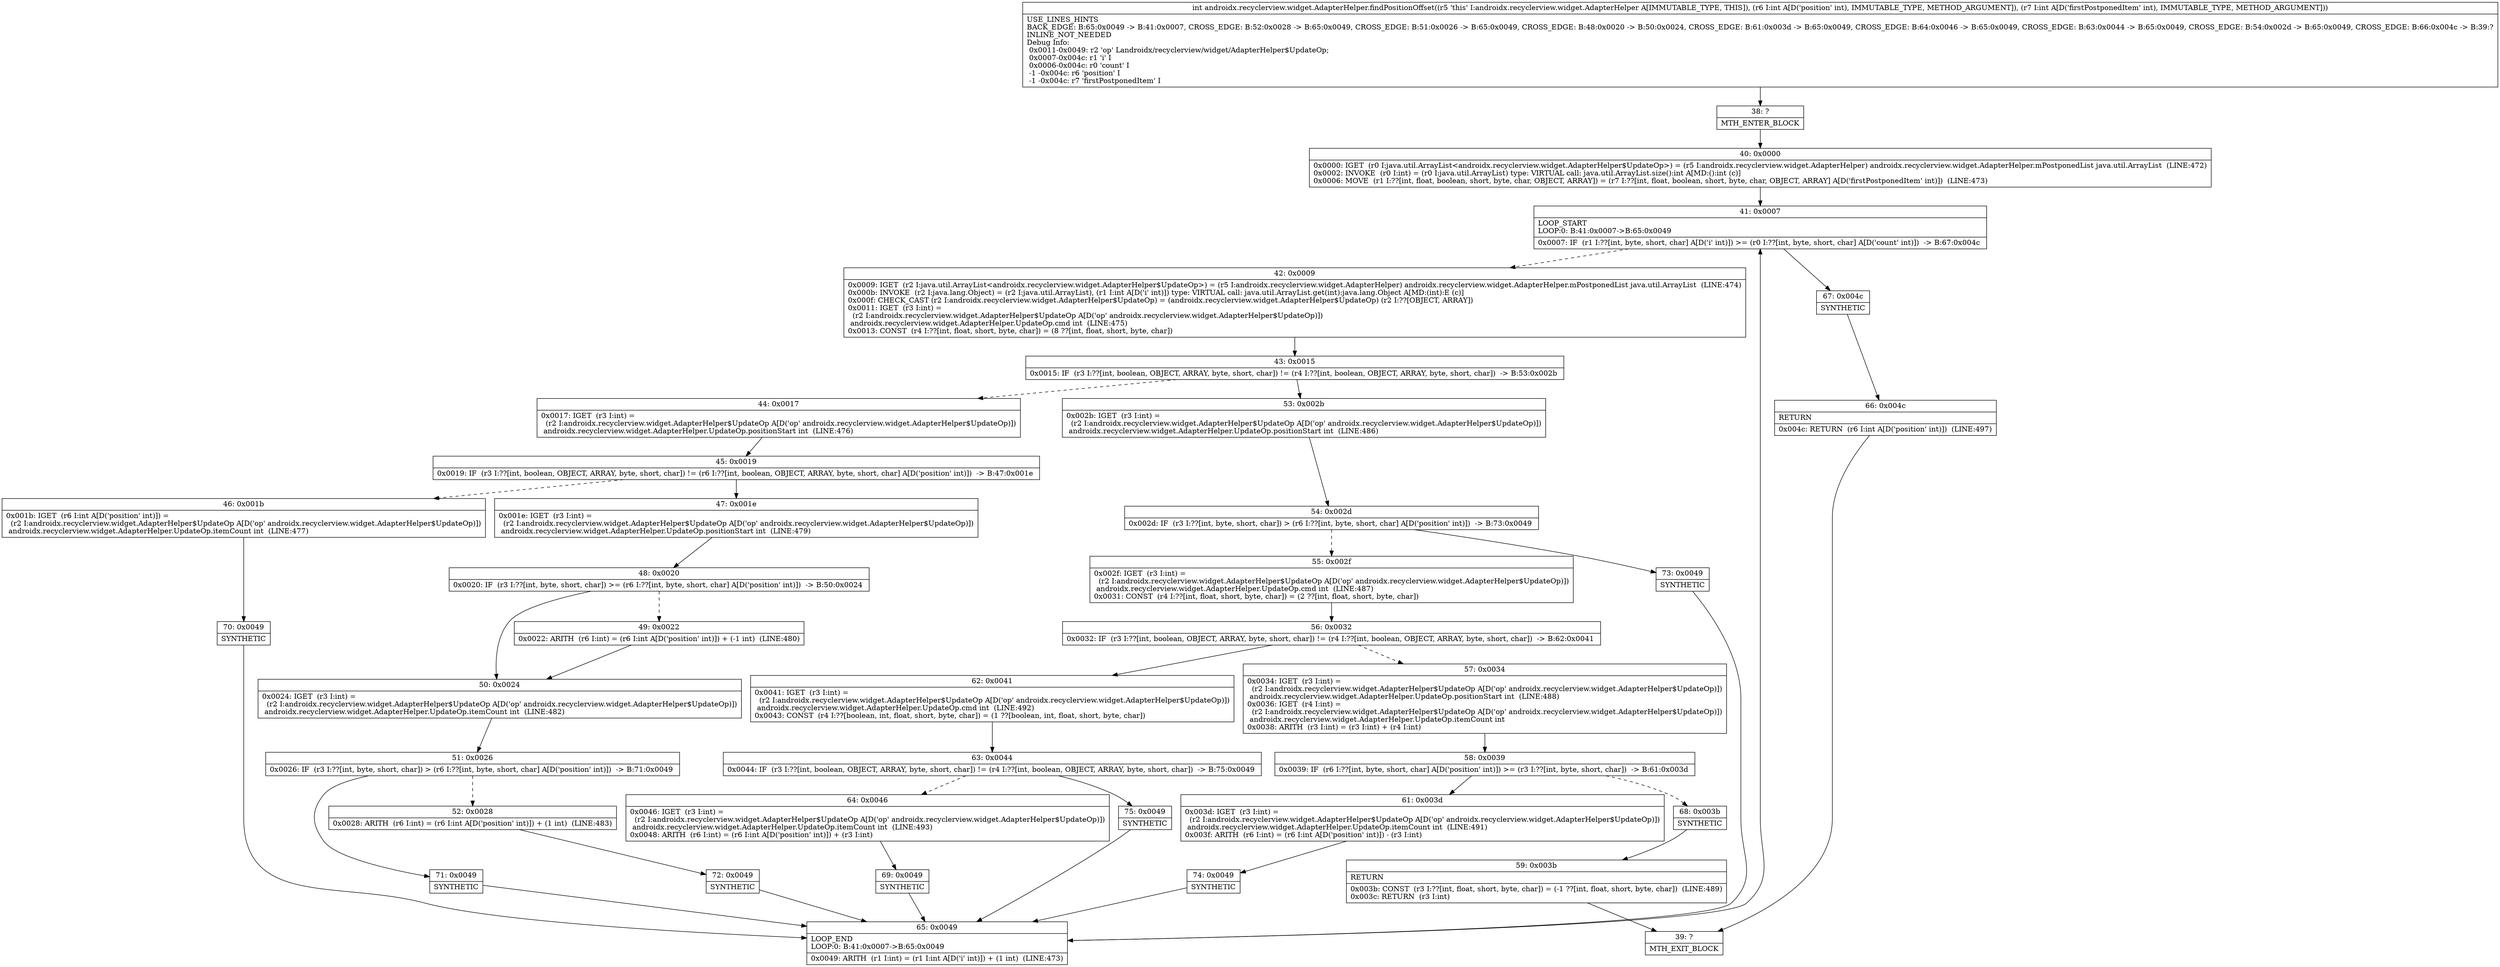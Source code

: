 digraph "CFG forandroidx.recyclerview.widget.AdapterHelper.findPositionOffset(II)I" {
Node_38 [shape=record,label="{38\:\ ?|MTH_ENTER_BLOCK\l}"];
Node_40 [shape=record,label="{40\:\ 0x0000|0x0000: IGET  (r0 I:java.util.ArrayList\<androidx.recyclerview.widget.AdapterHelper$UpdateOp\>) = (r5 I:androidx.recyclerview.widget.AdapterHelper) androidx.recyclerview.widget.AdapterHelper.mPostponedList java.util.ArrayList  (LINE:472)\l0x0002: INVOKE  (r0 I:int) = (r0 I:java.util.ArrayList) type: VIRTUAL call: java.util.ArrayList.size():int A[MD:():int (c)]\l0x0006: MOVE  (r1 I:??[int, float, boolean, short, byte, char, OBJECT, ARRAY]) = (r7 I:??[int, float, boolean, short, byte, char, OBJECT, ARRAY] A[D('firstPostponedItem' int)])  (LINE:473)\l}"];
Node_41 [shape=record,label="{41\:\ 0x0007|LOOP_START\lLOOP:0: B:41:0x0007\-\>B:65:0x0049\l|0x0007: IF  (r1 I:??[int, byte, short, char] A[D('i' int)]) \>= (r0 I:??[int, byte, short, char] A[D('count' int)])  \-\> B:67:0x004c \l}"];
Node_42 [shape=record,label="{42\:\ 0x0009|0x0009: IGET  (r2 I:java.util.ArrayList\<androidx.recyclerview.widget.AdapterHelper$UpdateOp\>) = (r5 I:androidx.recyclerview.widget.AdapterHelper) androidx.recyclerview.widget.AdapterHelper.mPostponedList java.util.ArrayList  (LINE:474)\l0x000b: INVOKE  (r2 I:java.lang.Object) = (r2 I:java.util.ArrayList), (r1 I:int A[D('i' int)]) type: VIRTUAL call: java.util.ArrayList.get(int):java.lang.Object A[MD:(int):E (c)]\l0x000f: CHECK_CAST (r2 I:androidx.recyclerview.widget.AdapterHelper$UpdateOp) = (androidx.recyclerview.widget.AdapterHelper$UpdateOp) (r2 I:??[OBJECT, ARRAY]) \l0x0011: IGET  (r3 I:int) = \l  (r2 I:androidx.recyclerview.widget.AdapterHelper$UpdateOp A[D('op' androidx.recyclerview.widget.AdapterHelper$UpdateOp)])\l androidx.recyclerview.widget.AdapterHelper.UpdateOp.cmd int  (LINE:475)\l0x0013: CONST  (r4 I:??[int, float, short, byte, char]) = (8 ??[int, float, short, byte, char]) \l}"];
Node_43 [shape=record,label="{43\:\ 0x0015|0x0015: IF  (r3 I:??[int, boolean, OBJECT, ARRAY, byte, short, char]) != (r4 I:??[int, boolean, OBJECT, ARRAY, byte, short, char])  \-\> B:53:0x002b \l}"];
Node_44 [shape=record,label="{44\:\ 0x0017|0x0017: IGET  (r3 I:int) = \l  (r2 I:androidx.recyclerview.widget.AdapterHelper$UpdateOp A[D('op' androidx.recyclerview.widget.AdapterHelper$UpdateOp)])\l androidx.recyclerview.widget.AdapterHelper.UpdateOp.positionStart int  (LINE:476)\l}"];
Node_45 [shape=record,label="{45\:\ 0x0019|0x0019: IF  (r3 I:??[int, boolean, OBJECT, ARRAY, byte, short, char]) != (r6 I:??[int, boolean, OBJECT, ARRAY, byte, short, char] A[D('position' int)])  \-\> B:47:0x001e \l}"];
Node_46 [shape=record,label="{46\:\ 0x001b|0x001b: IGET  (r6 I:int A[D('position' int)]) = \l  (r2 I:androidx.recyclerview.widget.AdapterHelper$UpdateOp A[D('op' androidx.recyclerview.widget.AdapterHelper$UpdateOp)])\l androidx.recyclerview.widget.AdapterHelper.UpdateOp.itemCount int  (LINE:477)\l}"];
Node_70 [shape=record,label="{70\:\ 0x0049|SYNTHETIC\l}"];
Node_65 [shape=record,label="{65\:\ 0x0049|LOOP_END\lLOOP:0: B:41:0x0007\-\>B:65:0x0049\l|0x0049: ARITH  (r1 I:int) = (r1 I:int A[D('i' int)]) + (1 int)  (LINE:473)\l}"];
Node_47 [shape=record,label="{47\:\ 0x001e|0x001e: IGET  (r3 I:int) = \l  (r2 I:androidx.recyclerview.widget.AdapterHelper$UpdateOp A[D('op' androidx.recyclerview.widget.AdapterHelper$UpdateOp)])\l androidx.recyclerview.widget.AdapterHelper.UpdateOp.positionStart int  (LINE:479)\l}"];
Node_48 [shape=record,label="{48\:\ 0x0020|0x0020: IF  (r3 I:??[int, byte, short, char]) \>= (r6 I:??[int, byte, short, char] A[D('position' int)])  \-\> B:50:0x0024 \l}"];
Node_49 [shape=record,label="{49\:\ 0x0022|0x0022: ARITH  (r6 I:int) = (r6 I:int A[D('position' int)]) + (\-1 int)  (LINE:480)\l}"];
Node_50 [shape=record,label="{50\:\ 0x0024|0x0024: IGET  (r3 I:int) = \l  (r2 I:androidx.recyclerview.widget.AdapterHelper$UpdateOp A[D('op' androidx.recyclerview.widget.AdapterHelper$UpdateOp)])\l androidx.recyclerview.widget.AdapterHelper.UpdateOp.itemCount int  (LINE:482)\l}"];
Node_51 [shape=record,label="{51\:\ 0x0026|0x0026: IF  (r3 I:??[int, byte, short, char]) \> (r6 I:??[int, byte, short, char] A[D('position' int)])  \-\> B:71:0x0049 \l}"];
Node_52 [shape=record,label="{52\:\ 0x0028|0x0028: ARITH  (r6 I:int) = (r6 I:int A[D('position' int)]) + (1 int)  (LINE:483)\l}"];
Node_72 [shape=record,label="{72\:\ 0x0049|SYNTHETIC\l}"];
Node_71 [shape=record,label="{71\:\ 0x0049|SYNTHETIC\l}"];
Node_53 [shape=record,label="{53\:\ 0x002b|0x002b: IGET  (r3 I:int) = \l  (r2 I:androidx.recyclerview.widget.AdapterHelper$UpdateOp A[D('op' androidx.recyclerview.widget.AdapterHelper$UpdateOp)])\l androidx.recyclerview.widget.AdapterHelper.UpdateOp.positionStart int  (LINE:486)\l}"];
Node_54 [shape=record,label="{54\:\ 0x002d|0x002d: IF  (r3 I:??[int, byte, short, char]) \> (r6 I:??[int, byte, short, char] A[D('position' int)])  \-\> B:73:0x0049 \l}"];
Node_55 [shape=record,label="{55\:\ 0x002f|0x002f: IGET  (r3 I:int) = \l  (r2 I:androidx.recyclerview.widget.AdapterHelper$UpdateOp A[D('op' androidx.recyclerview.widget.AdapterHelper$UpdateOp)])\l androidx.recyclerview.widget.AdapterHelper.UpdateOp.cmd int  (LINE:487)\l0x0031: CONST  (r4 I:??[int, float, short, byte, char]) = (2 ??[int, float, short, byte, char]) \l}"];
Node_56 [shape=record,label="{56\:\ 0x0032|0x0032: IF  (r3 I:??[int, boolean, OBJECT, ARRAY, byte, short, char]) != (r4 I:??[int, boolean, OBJECT, ARRAY, byte, short, char])  \-\> B:62:0x0041 \l}"];
Node_57 [shape=record,label="{57\:\ 0x0034|0x0034: IGET  (r3 I:int) = \l  (r2 I:androidx.recyclerview.widget.AdapterHelper$UpdateOp A[D('op' androidx.recyclerview.widget.AdapterHelper$UpdateOp)])\l androidx.recyclerview.widget.AdapterHelper.UpdateOp.positionStart int  (LINE:488)\l0x0036: IGET  (r4 I:int) = \l  (r2 I:androidx.recyclerview.widget.AdapterHelper$UpdateOp A[D('op' androidx.recyclerview.widget.AdapterHelper$UpdateOp)])\l androidx.recyclerview.widget.AdapterHelper.UpdateOp.itemCount int \l0x0038: ARITH  (r3 I:int) = (r3 I:int) + (r4 I:int) \l}"];
Node_58 [shape=record,label="{58\:\ 0x0039|0x0039: IF  (r6 I:??[int, byte, short, char] A[D('position' int)]) \>= (r3 I:??[int, byte, short, char])  \-\> B:61:0x003d \l}"];
Node_61 [shape=record,label="{61\:\ 0x003d|0x003d: IGET  (r3 I:int) = \l  (r2 I:androidx.recyclerview.widget.AdapterHelper$UpdateOp A[D('op' androidx.recyclerview.widget.AdapterHelper$UpdateOp)])\l androidx.recyclerview.widget.AdapterHelper.UpdateOp.itemCount int  (LINE:491)\l0x003f: ARITH  (r6 I:int) = (r6 I:int A[D('position' int)]) \- (r3 I:int) \l}"];
Node_74 [shape=record,label="{74\:\ 0x0049|SYNTHETIC\l}"];
Node_68 [shape=record,label="{68\:\ 0x003b|SYNTHETIC\l}"];
Node_59 [shape=record,label="{59\:\ 0x003b|RETURN\l|0x003b: CONST  (r3 I:??[int, float, short, byte, char]) = (\-1 ??[int, float, short, byte, char])  (LINE:489)\l0x003c: RETURN  (r3 I:int) \l}"];
Node_39 [shape=record,label="{39\:\ ?|MTH_EXIT_BLOCK\l}"];
Node_62 [shape=record,label="{62\:\ 0x0041|0x0041: IGET  (r3 I:int) = \l  (r2 I:androidx.recyclerview.widget.AdapterHelper$UpdateOp A[D('op' androidx.recyclerview.widget.AdapterHelper$UpdateOp)])\l androidx.recyclerview.widget.AdapterHelper.UpdateOp.cmd int  (LINE:492)\l0x0043: CONST  (r4 I:??[boolean, int, float, short, byte, char]) = (1 ??[boolean, int, float, short, byte, char]) \l}"];
Node_63 [shape=record,label="{63\:\ 0x0044|0x0044: IF  (r3 I:??[int, boolean, OBJECT, ARRAY, byte, short, char]) != (r4 I:??[int, boolean, OBJECT, ARRAY, byte, short, char])  \-\> B:75:0x0049 \l}"];
Node_64 [shape=record,label="{64\:\ 0x0046|0x0046: IGET  (r3 I:int) = \l  (r2 I:androidx.recyclerview.widget.AdapterHelper$UpdateOp A[D('op' androidx.recyclerview.widget.AdapterHelper$UpdateOp)])\l androidx.recyclerview.widget.AdapterHelper.UpdateOp.itemCount int  (LINE:493)\l0x0048: ARITH  (r6 I:int) = (r6 I:int A[D('position' int)]) + (r3 I:int) \l}"];
Node_69 [shape=record,label="{69\:\ 0x0049|SYNTHETIC\l}"];
Node_75 [shape=record,label="{75\:\ 0x0049|SYNTHETIC\l}"];
Node_73 [shape=record,label="{73\:\ 0x0049|SYNTHETIC\l}"];
Node_67 [shape=record,label="{67\:\ 0x004c|SYNTHETIC\l}"];
Node_66 [shape=record,label="{66\:\ 0x004c|RETURN\l|0x004c: RETURN  (r6 I:int A[D('position' int)])  (LINE:497)\l}"];
MethodNode[shape=record,label="{int androidx.recyclerview.widget.AdapterHelper.findPositionOffset((r5 'this' I:androidx.recyclerview.widget.AdapterHelper A[IMMUTABLE_TYPE, THIS]), (r6 I:int A[D('position' int), IMMUTABLE_TYPE, METHOD_ARGUMENT]), (r7 I:int A[D('firstPostponedItem' int), IMMUTABLE_TYPE, METHOD_ARGUMENT]))  | USE_LINES_HINTS\lBACK_EDGE: B:65:0x0049 \-\> B:41:0x0007, CROSS_EDGE: B:52:0x0028 \-\> B:65:0x0049, CROSS_EDGE: B:51:0x0026 \-\> B:65:0x0049, CROSS_EDGE: B:48:0x0020 \-\> B:50:0x0024, CROSS_EDGE: B:61:0x003d \-\> B:65:0x0049, CROSS_EDGE: B:64:0x0046 \-\> B:65:0x0049, CROSS_EDGE: B:63:0x0044 \-\> B:65:0x0049, CROSS_EDGE: B:54:0x002d \-\> B:65:0x0049, CROSS_EDGE: B:66:0x004c \-\> B:39:?\lINLINE_NOT_NEEDED\lDebug Info:\l  0x0011\-0x0049: r2 'op' Landroidx\/recyclerview\/widget\/AdapterHelper$UpdateOp;\l  0x0007\-0x004c: r1 'i' I\l  0x0006\-0x004c: r0 'count' I\l  \-1 \-0x004c: r6 'position' I\l  \-1 \-0x004c: r7 'firstPostponedItem' I\l}"];
MethodNode -> Node_38;Node_38 -> Node_40;
Node_40 -> Node_41;
Node_41 -> Node_42[style=dashed];
Node_41 -> Node_67;
Node_42 -> Node_43;
Node_43 -> Node_44[style=dashed];
Node_43 -> Node_53;
Node_44 -> Node_45;
Node_45 -> Node_46[style=dashed];
Node_45 -> Node_47;
Node_46 -> Node_70;
Node_70 -> Node_65;
Node_65 -> Node_41;
Node_47 -> Node_48;
Node_48 -> Node_49[style=dashed];
Node_48 -> Node_50;
Node_49 -> Node_50;
Node_50 -> Node_51;
Node_51 -> Node_52[style=dashed];
Node_51 -> Node_71;
Node_52 -> Node_72;
Node_72 -> Node_65;
Node_71 -> Node_65;
Node_53 -> Node_54;
Node_54 -> Node_55[style=dashed];
Node_54 -> Node_73;
Node_55 -> Node_56;
Node_56 -> Node_57[style=dashed];
Node_56 -> Node_62;
Node_57 -> Node_58;
Node_58 -> Node_61;
Node_58 -> Node_68[style=dashed];
Node_61 -> Node_74;
Node_74 -> Node_65;
Node_68 -> Node_59;
Node_59 -> Node_39;
Node_62 -> Node_63;
Node_63 -> Node_64[style=dashed];
Node_63 -> Node_75;
Node_64 -> Node_69;
Node_69 -> Node_65;
Node_75 -> Node_65;
Node_73 -> Node_65;
Node_67 -> Node_66;
Node_66 -> Node_39;
}

